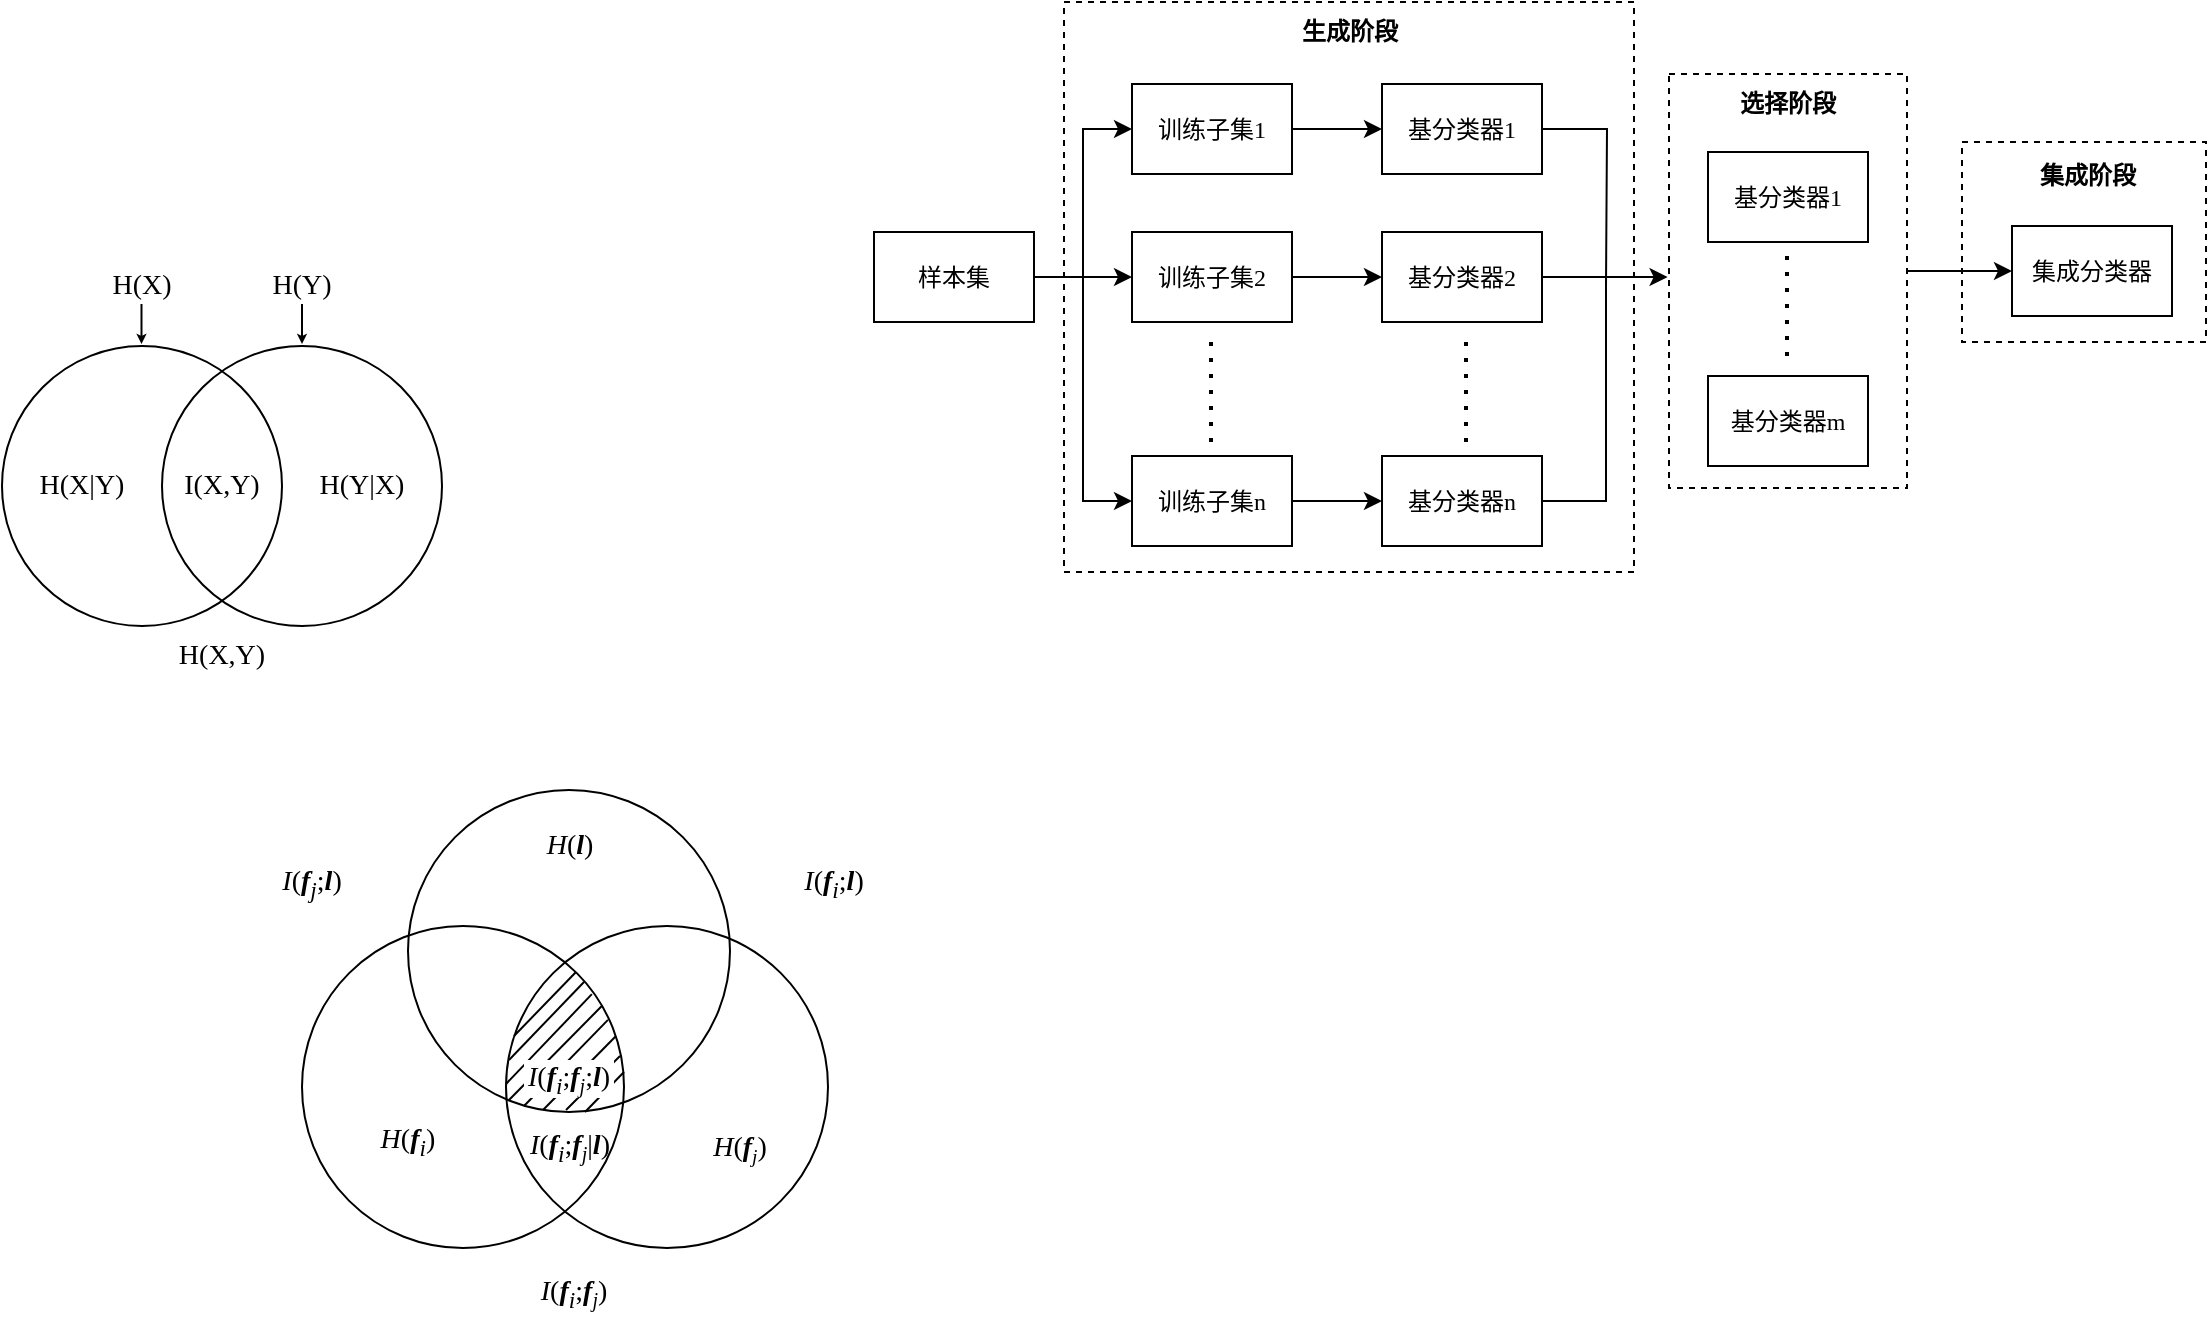<mxfile version="16.4.3" type="github">
  <diagram id="7g9A9BgDdWMdeKxBjJu2" name="Page-1">
    <mxGraphModel dx="1038" dy="579" grid="0" gridSize="10" guides="1" tooltips="1" connect="1" arrows="1" fold="1" page="0" pageScale="1" pageWidth="827" pageHeight="1169" math="0" shadow="0">
      <root>
        <mxCell id="0" />
        <mxCell id="1" parent="0" />
        <mxCell id="N56L63oEPhQaYUCGJgF1-35" value="" style="rounded=0;whiteSpace=wrap;html=1;fontFamily=Times New Roman;fontSize=12;dashed=1;" vertex="1" parent="1">
          <mxGeometry x="1100" y="108" width="122" height="100" as="geometry" />
        </mxCell>
        <mxCell id="N56L63oEPhQaYUCGJgF1-30" value="" style="rounded=0;whiteSpace=wrap;html=1;fontFamily=Times New Roman;fontSize=12;dashed=1;" vertex="1" parent="1">
          <mxGeometry x="651" y="38" width="285" height="285" as="geometry" />
        </mxCell>
        <mxCell id="N56L63oEPhQaYUCGJgF1-26" style="edgeStyle=orthogonalEdgeStyle;rounded=0;orthogonalLoop=1;jettySize=auto;html=1;entryX=0;entryY=0.5;entryDx=0;entryDy=0;fontFamily=Times New Roman;fontSize=12;" edge="1" parent="1" source="N56L63oEPhQaYUCGJgF1-21" target="N56L63oEPhQaYUCGJgF1-12">
          <mxGeometry relative="1" as="geometry">
            <Array as="points">
              <mxPoint x="1099" y="173" />
            </Array>
          </mxGeometry>
        </mxCell>
        <mxCell id="N56L63oEPhQaYUCGJgF1-21" value="" style="rounded=0;whiteSpace=wrap;html=1;fontFamily=Times New Roman;fontSize=12;dashed=1;" vertex="1" parent="1">
          <mxGeometry x="953.5" y="74" width="119" height="207" as="geometry" />
        </mxCell>
        <mxCell id="q_akoje34D1d-9LimHqc-17" value="" style="ellipse;whiteSpace=wrap;html=1;aspect=fixed;fillColor=none;" parent="1" vertex="1">
          <mxGeometry x="372" y="500" width="161" height="161" as="geometry" />
        </mxCell>
        <mxCell id="q_akoje34D1d-9LimHqc-16" value="" style="ellipse;whiteSpace=wrap;html=1;aspect=fixed;fillColor=none;" parent="1" vertex="1">
          <mxGeometry x="270" y="500" width="161" height="161" as="geometry" />
        </mxCell>
        <mxCell id="CO4AnY2mDWHyrc1pkmms-1" value="" style="ellipse;whiteSpace=wrap;html=1;aspect=fixed;fillColor=none;" parent="1" vertex="1">
          <mxGeometry x="120" y="210" width="140" height="140" as="geometry" />
        </mxCell>
        <mxCell id="CO4AnY2mDWHyrc1pkmms-3" value="" style="ellipse;whiteSpace=wrap;html=1;aspect=fixed;fillColor=none;" parent="1" vertex="1">
          <mxGeometry x="200" y="210" width="140" height="140" as="geometry" />
        </mxCell>
        <mxCell id="CO4AnY2mDWHyrc1pkmms-4" value="&lt;font face=&quot;Times New Roman&quot; style=&quot;font-size: 14px&quot;&gt;H(X|Y)&lt;/font&gt;" style="text;html=1;strokeColor=none;fillColor=none;align=center;verticalAlign=middle;whiteSpace=wrap;rounded=0;" parent="1" vertex="1">
          <mxGeometry x="130" y="265" width="60" height="30" as="geometry" />
        </mxCell>
        <mxCell id="CO4AnY2mDWHyrc1pkmms-5" value="&lt;font face=&quot;Times New Roman&quot; style=&quot;font-size: 14px&quot;&gt;I(X,Y)&lt;/font&gt;" style="text;html=1;strokeColor=none;fillColor=none;align=center;verticalAlign=middle;whiteSpace=wrap;rounded=0;" parent="1" vertex="1">
          <mxGeometry x="200" y="265" width="60" height="30" as="geometry" />
        </mxCell>
        <mxCell id="CO4AnY2mDWHyrc1pkmms-7" value="&lt;font face=&quot;Times New Roman&quot; style=&quot;font-size: 14px&quot;&gt;H(X)&lt;/font&gt;" style="text;html=1;strokeColor=none;fillColor=none;align=center;verticalAlign=middle;whiteSpace=wrap;rounded=0;" parent="1" vertex="1">
          <mxGeometry x="160" y="165" width="60" height="30" as="geometry" />
        </mxCell>
        <mxCell id="CO4AnY2mDWHyrc1pkmms-6" value="&lt;font face=&quot;Times New Roman&quot; style=&quot;font-size: 14px&quot;&gt;H(Y|X)&lt;/font&gt;" style="text;html=1;strokeColor=none;fillColor=none;align=center;verticalAlign=middle;whiteSpace=wrap;rounded=0;" parent="1" vertex="1">
          <mxGeometry x="270" y="265" width="60" height="30" as="geometry" />
        </mxCell>
        <mxCell id="CO4AnY2mDWHyrc1pkmms-8" value="&lt;font face=&quot;Times New Roman&quot; style=&quot;font-size: 14px&quot;&gt;H(Y)&lt;/font&gt;" style="text;html=1;strokeColor=none;fillColor=none;align=center;verticalAlign=middle;whiteSpace=wrap;rounded=0;" parent="1" vertex="1">
          <mxGeometry x="240" y="165" width="60" height="30" as="geometry" />
        </mxCell>
        <mxCell id="CO4AnY2mDWHyrc1pkmms-9" value="&lt;font face=&quot;Times New Roman&quot; style=&quot;font-size: 14px&quot;&gt;H(X,Y)&lt;/font&gt;" style="text;html=1;strokeColor=none;fillColor=none;align=center;verticalAlign=middle;whiteSpace=wrap;rounded=0;" parent="1" vertex="1">
          <mxGeometry x="200" y="350" width="60" height="30" as="geometry" />
        </mxCell>
        <mxCell id="CO4AnY2mDWHyrc1pkmms-11" value="" style="endArrow=classic;html=1;rounded=0;fontFamily=Times New Roman;fontSize=14;endSize=2;startSize=2;jumpSize=0;" parent="1" edge="1">
          <mxGeometry width="50" height="50" relative="1" as="geometry">
            <mxPoint x="189.75" y="189" as="sourcePoint" />
            <mxPoint x="189.75" y="209" as="targetPoint" />
            <Array as="points">
              <mxPoint x="189.75" y="209" />
            </Array>
          </mxGeometry>
        </mxCell>
        <mxCell id="CO4AnY2mDWHyrc1pkmms-12" value="" style="endArrow=classic;html=1;rounded=0;fontFamily=Times New Roman;fontSize=14;endSize=2;startSize=2;jumpSize=0;" parent="1" edge="1">
          <mxGeometry width="50" height="50" relative="1" as="geometry">
            <mxPoint x="270" y="189" as="sourcePoint" />
            <mxPoint x="270" y="209" as="targetPoint" />
            <Array as="points">
              <mxPoint x="270" y="209" />
            </Array>
          </mxGeometry>
        </mxCell>
        <mxCell id="q_akoje34D1d-9LimHqc-1" value="" style="ellipse;whiteSpace=wrap;html=1;aspect=fixed;fillColor=none;" parent="1" vertex="1">
          <mxGeometry x="323" y="432" width="161" height="161" as="geometry" />
        </mxCell>
        <mxCell id="q_akoje34D1d-9LimHqc-6" value="&lt;font face=&quot;Times New Roman&quot; style=&quot;font-size: 14px&quot;&gt;&lt;i&gt;H&lt;/i&gt;(&lt;b style=&quot;font-style: italic&quot;&gt;l&lt;/b&gt;)&lt;/font&gt;" style="text;html=1;strokeColor=none;fillColor=none;align=center;verticalAlign=middle;whiteSpace=wrap;rounded=0;" parent="1" vertex="1">
          <mxGeometry x="373.5" y="445" width="60" height="30" as="geometry" />
        </mxCell>
        <mxCell id="q_akoje34D1d-9LimHqc-7" value="&lt;font face=&quot;Times New Roman&quot; style=&quot;font-size: 14px&quot;&gt;&lt;i&gt;H&lt;/i&gt;(&lt;b style=&quot;font-style: italic&quot;&gt;f&lt;/b&gt;&lt;sub style=&quot;font-style: italic&quot;&gt;i&lt;/sub&gt;)&lt;/font&gt;" style="text;html=1;strokeColor=none;fillColor=none;align=center;verticalAlign=middle;whiteSpace=wrap;rounded=0;" parent="1" vertex="1">
          <mxGeometry x="293" y="593" width="60" height="30" as="geometry" />
        </mxCell>
        <mxCell id="q_akoje34D1d-9LimHqc-9" value="&lt;font face=&quot;Times New Roman&quot;&gt;&lt;span style=&quot;font-size: 14px&quot;&gt;&lt;i&gt;H&lt;/i&gt;(&lt;/span&gt;&lt;span style=&quot;font-style: italic ; font-weight: bold ; font-size: 14px&quot;&gt;f&lt;/span&gt;&lt;span style=&quot;font-style: italic ; font-size: 11.667px&quot;&gt;&lt;sub&gt;j&lt;/sub&gt;&lt;/span&gt;&lt;span style=&quot;font-size: 14px&quot;&gt;)&lt;/span&gt;&lt;/font&gt;" style="text;html=1;strokeColor=none;fillColor=none;align=center;verticalAlign=middle;whiteSpace=wrap;rounded=0;" parent="1" vertex="1">
          <mxGeometry x="459" y="596" width="60" height="30" as="geometry" />
        </mxCell>
        <mxCell id="q_akoje34D1d-9LimHqc-11" value="&lt;font face=&quot;Times New Roman&quot; style=&quot;font-size: 14px&quot;&gt;&lt;i&gt;I&lt;/i&gt;(&lt;b style=&quot;font-style: italic&quot;&gt;f&lt;/b&gt;&lt;sub style=&quot;font-style: italic&quot;&gt;i&lt;/sub&gt;;&lt;i style=&quot;font-weight: bold&quot;&gt;l&lt;/i&gt;)&lt;/font&gt;" style="text;html=1;strokeColor=none;fillColor=none;align=center;verticalAlign=middle;whiteSpace=wrap;rounded=0;" parent="1" vertex="1">
          <mxGeometry x="506" y="464" width="60" height="30" as="geometry" />
        </mxCell>
        <mxCell id="q_akoje34D1d-9LimHqc-12" value="&lt;font face=&quot;Times New Roman&quot; style=&quot;font-size: 14px&quot;&gt;&lt;i&gt;I&lt;/i&gt;(&lt;b style=&quot;font-style: italic&quot;&gt;f&lt;/b&gt;&lt;sub style=&quot;font-style: italic&quot;&gt;j&lt;/sub&gt;;&lt;i style=&quot;font-weight: bold&quot;&gt;l&lt;/i&gt;)&lt;/font&gt;" style="text;html=1;strokeColor=none;fillColor=none;align=center;verticalAlign=middle;whiteSpace=wrap;rounded=0;" parent="1" vertex="1">
          <mxGeometry x="245" y="464" width="60" height="30" as="geometry" />
        </mxCell>
        <mxCell id="q_akoje34D1d-9LimHqc-13" value="&lt;font face=&quot;Times New Roman&quot; style=&quot;font-size: 14px&quot;&gt;&lt;i&gt;I&lt;/i&gt;(&lt;b style=&quot;font-style: italic&quot;&gt;f&lt;/b&gt;&lt;sub style=&quot;font-style: italic&quot;&gt;i&lt;/sub&gt;;&lt;/font&gt;&lt;b style=&quot;font-family: &amp;#34;times new roman&amp;#34; ; font-size: 14px ; font-style: italic&quot;&gt;f&lt;/b&gt;&lt;sub style=&quot;font-family: &amp;#34;times new roman&amp;#34; ; font-style: italic&quot;&gt;j&lt;/sub&gt;&lt;font face=&quot;Times New Roman&quot; style=&quot;font-size: 14px&quot;&gt;)&lt;/font&gt;" style="text;html=1;strokeColor=none;fillColor=none;align=center;verticalAlign=middle;whiteSpace=wrap;rounded=0;" parent="1" vertex="1">
          <mxGeometry x="376" y="669" width="60" height="30" as="geometry" />
        </mxCell>
        <mxCell id="q_akoje34D1d-9LimHqc-15" value="&lt;font face=&quot;Times New Roman&quot; style=&quot;font-size: 14px&quot;&gt;&lt;i&gt;I&lt;/i&gt;(&lt;b style=&quot;font-style: italic&quot;&gt;f&lt;/b&gt;&lt;sub style=&quot;font-style: italic&quot;&gt;i&lt;/sub&gt;;&lt;/font&gt;&lt;b style=&quot;font-family: &amp;#34;times new roman&amp;#34; ; font-size: 14px ; font-style: italic&quot;&gt;f&lt;/b&gt;&lt;sub style=&quot;font-family: &amp;#34;times new roman&amp;#34; ; font-style: italic&quot;&gt;j&lt;/sub&gt;&lt;span style=&quot;font-family: &amp;#34;times new roman&amp;#34; ; font-size: 14px&quot;&gt;|&lt;/span&gt;&lt;i style=&quot;font-family: &amp;#34;times new roman&amp;#34; ; font-size: 14px ; font-weight: bold&quot;&gt;l&lt;/i&gt;&lt;font face=&quot;Times New Roman&quot; style=&quot;font-size: 14px&quot;&gt;)&lt;/font&gt;" style="text;html=1;strokeColor=none;fillColor=none;align=center;verticalAlign=middle;whiteSpace=wrap;rounded=0;" parent="1" vertex="1">
          <mxGeometry x="364.5" y="596" width="78" height="30" as="geometry" />
        </mxCell>
        <mxCell id="q_akoje34D1d-9LimHqc-21" value="" style="endArrow=none;html=1;rounded=0;sketch=0;hachureGap=4;fontFamily=Architects Daughter;fontSource=https%3A%2F%2Ffonts.googleapis.com%2Fcss%3Ffamily%3DArchitects%2BDaughter;fontSize=16;startSize=14;endSize=14;sourcePerimeterSpacing=8;targetPerimeterSpacing=8;curved=1;" parent="1" edge="1">
          <mxGeometry width="50" height="50" relative="1" as="geometry">
            <mxPoint x="376" y="555" as="sourcePoint" />
            <mxPoint x="407" y="523" as="targetPoint" />
          </mxGeometry>
        </mxCell>
        <mxCell id="q_akoje34D1d-9LimHqc-22" value="" style="endArrow=none;html=1;rounded=0;sketch=0;hachureGap=4;fontFamily=Architects Daughter;fontSource=https%3A%2F%2Ffonts.googleapis.com%2Fcss%3Ffamily%3DArchitects%2BDaughter;fontSize=16;startSize=14;endSize=14;sourcePerimeterSpacing=8;targetPerimeterSpacing=8;curved=1;" parent="1" edge="1">
          <mxGeometry width="50" height="50" relative="1" as="geometry">
            <mxPoint x="373.5" y="567" as="sourcePoint" />
            <mxPoint x="411" y="528" as="targetPoint" />
          </mxGeometry>
        </mxCell>
        <mxCell id="q_akoje34D1d-9LimHqc-23" value="" style="endArrow=none;html=1;rounded=0;sketch=0;hachureGap=4;fontFamily=Architects Daughter;fontSource=https%3A%2F%2Ffonts.googleapis.com%2Fcss%3Ffamily%3DArchitects%2BDaughter;fontSize=16;startSize=14;endSize=14;sourcePerimeterSpacing=8;targetPerimeterSpacing=8;curved=1;entryX=0.571;entryY=0.634;entryDx=0;entryDy=0;entryPerimeter=0;" parent="1" target="q_akoje34D1d-9LimHqc-1" edge="1">
          <mxGeometry width="50" height="50" relative="1" as="geometry">
            <mxPoint x="372" y="579" as="sourcePoint" />
            <mxPoint x="403" y="547.0" as="targetPoint" />
          </mxGeometry>
        </mxCell>
        <mxCell id="q_akoje34D1d-9LimHqc-24" value="" style="endArrow=none;html=1;rounded=0;sketch=0;hachureGap=4;fontFamily=Architects Daughter;fontSource=https%3A%2F%2Ffonts.googleapis.com%2Fcss%3Ffamily%3DArchitects%2BDaughter;fontSize=16;startSize=14;endSize=14;sourcePerimeterSpacing=8;targetPerimeterSpacing=8;curved=1;entryX=0.602;entryY=0.677;entryDx=0;entryDy=0;entryPerimeter=0;" parent="1" edge="1">
          <mxGeometry width="50" height="50" relative="1" as="geometry">
            <mxPoint x="373.5" y="587" as="sourcePoint" />
            <mxPoint x="419.922" y="539.997" as="targetPoint" />
          </mxGeometry>
        </mxCell>
        <mxCell id="q_akoje34D1d-9LimHqc-25" value="" style="endArrow=none;html=1;rounded=0;sketch=0;hachureGap=4;fontFamily=Architects Daughter;fontSource=https%3A%2F%2Ffonts.googleapis.com%2Fcss%3Ffamily%3DArchitects%2BDaughter;fontSize=16;startSize=14;endSize=14;sourcePerimeterSpacing=8;targetPerimeterSpacing=8;curved=1;entryX=0.621;entryY=0.714;entryDx=0;entryDy=0;entryPerimeter=0;" parent="1" target="q_akoje34D1d-9LimHqc-1" edge="1">
          <mxGeometry width="50" height="50" relative="1" as="geometry">
            <mxPoint x="381" y="590" as="sourcePoint" />
            <mxPoint x="412" y="558.0" as="targetPoint" />
          </mxGeometry>
        </mxCell>
        <mxCell id="q_akoje34D1d-9LimHqc-26" value="" style="endArrow=none;html=1;rounded=0;sketch=0;hachureGap=4;fontFamily=Architects Daughter;fontSource=https%3A%2F%2Ffonts.googleapis.com%2Fcss%3Ffamily%3DArchitects%2BDaughter;fontSize=16;startSize=14;endSize=14;sourcePerimeterSpacing=8;targetPerimeterSpacing=8;curved=1;entryX=0.646;entryY=0.77;entryDx=0;entryDy=0;entryPerimeter=0;" parent="1" edge="1">
          <mxGeometry width="50" height="50" relative="1" as="geometry">
            <mxPoint x="390.5" y="592" as="sourcePoint" />
            <mxPoint x="427.006" y="554.97" as="targetPoint" />
          </mxGeometry>
        </mxCell>
        <mxCell id="q_akoje34D1d-9LimHqc-27" value="" style="endArrow=none;html=1;rounded=0;sketch=0;hachureGap=4;fontFamily=Architects Daughter;fontSource=https%3A%2F%2Ffonts.googleapis.com%2Fcss%3Ffamily%3DArchitects%2BDaughter;fontSize=16;startSize=14;endSize=14;sourcePerimeterSpacing=8;targetPerimeterSpacing=8;curved=1;" parent="1" edge="1">
          <mxGeometry width="50" height="50" relative="1" as="geometry">
            <mxPoint x="402" y="592" as="sourcePoint" />
            <mxPoint x="429" y="565" as="targetPoint" />
          </mxGeometry>
        </mxCell>
        <mxCell id="q_akoje34D1d-9LimHqc-28" value="" style="endArrow=none;html=1;rounded=0;sketch=0;hachureGap=4;fontFamily=Architects Daughter;fontSource=https%3A%2F%2Ffonts.googleapis.com%2Fcss%3Ffamily%3DArchitects%2BDaughter;fontSize=16;startSize=14;endSize=14;sourcePerimeterSpacing=8;targetPerimeterSpacing=8;curved=1;" parent="1" edge="1">
          <mxGeometry width="50" height="50" relative="1" as="geometry">
            <mxPoint x="411.5" y="593" as="sourcePoint" />
            <mxPoint x="431" y="573" as="targetPoint" />
          </mxGeometry>
        </mxCell>
        <mxCell id="q_akoje34D1d-9LimHqc-14" value="&lt;font face=&quot;Times New Roman&quot; style=&quot;font-size: 14px&quot;&gt;&lt;i&gt;I&lt;/i&gt;(&lt;b style=&quot;font-style: italic&quot;&gt;f&lt;/b&gt;&lt;sub style=&quot;font-style: italic&quot;&gt;i&lt;/sub&gt;;&lt;/font&gt;&lt;b style=&quot;font-family: &amp;#34;times new roman&amp;#34; ; font-size: 14px ; font-style: italic&quot;&gt;f&lt;/b&gt;&lt;sub style=&quot;font-family: &amp;#34;times new roman&amp;#34; ; font-style: italic&quot;&gt;j&lt;/sub&gt;&lt;span style=&quot;font-family: &amp;#34;times new roman&amp;#34; ; font-size: 14px&quot;&gt;;&lt;/span&gt;&lt;i style=&quot;font-family: &amp;#34;times new roman&amp;#34; ; font-size: 14px ; font-weight: bold&quot;&gt;l&lt;/i&gt;&lt;font face=&quot;Times New Roman&quot; style=&quot;font-size: 14px&quot;&gt;)&lt;/font&gt;" style="text;html=1;strokeColor=none;fillColor=default;align=center;verticalAlign=middle;whiteSpace=wrap;rounded=0;" parent="1" vertex="1">
          <mxGeometry x="381" y="567" width="45" height="19" as="geometry" />
        </mxCell>
        <mxCell id="N56L63oEPhQaYUCGJgF1-28" style="edgeStyle=orthogonalEdgeStyle;rounded=0;orthogonalLoop=1;jettySize=auto;html=1;fontFamily=Times New Roman;fontSize=12;startArrow=none;startFill=0;endArrow=none;endFill=0;" edge="1" parent="1" source="N56L63oEPhQaYUCGJgF1-2">
          <mxGeometry relative="1" as="geometry">
            <mxPoint x="922" y="180" as="targetPoint" />
          </mxGeometry>
        </mxCell>
        <mxCell id="N56L63oEPhQaYUCGJgF1-2" value="&lt;font face=&quot;Times New Roman&quot; style=&quot;font-size: 12px&quot;&gt;基分类器1&lt;/font&gt;" style="rounded=0;whiteSpace=wrap;html=1;" vertex="1" parent="1">
          <mxGeometry x="810" y="79" width="80" height="45" as="geometry" />
        </mxCell>
        <mxCell id="N56L63oEPhQaYUCGJgF1-13" value="" style="edgeStyle=orthogonalEdgeStyle;rounded=0;orthogonalLoop=1;jettySize=auto;html=1;fontFamily=Times New Roman;fontSize=12;" edge="1" parent="1" source="N56L63oEPhQaYUCGJgF1-3" target="N56L63oEPhQaYUCGJgF1-5">
          <mxGeometry relative="1" as="geometry" />
        </mxCell>
        <mxCell id="N56L63oEPhQaYUCGJgF1-15" style="edgeStyle=orthogonalEdgeStyle;rounded=0;orthogonalLoop=1;jettySize=auto;html=1;entryX=0;entryY=0.5;entryDx=0;entryDy=0;fontFamily=Times New Roman;fontSize=12;" edge="1" parent="1" source="N56L63oEPhQaYUCGJgF1-3" target="N56L63oEPhQaYUCGJgF1-4">
          <mxGeometry relative="1" as="geometry" />
        </mxCell>
        <mxCell id="N56L63oEPhQaYUCGJgF1-16" style="edgeStyle=orthogonalEdgeStyle;rounded=0;orthogonalLoop=1;jettySize=auto;html=1;entryX=0;entryY=0.5;entryDx=0;entryDy=0;fontFamily=Times New Roman;fontSize=12;" edge="1" parent="1" source="N56L63oEPhQaYUCGJgF1-3" target="N56L63oEPhQaYUCGJgF1-6">
          <mxGeometry relative="1" as="geometry" />
        </mxCell>
        <mxCell id="N56L63oEPhQaYUCGJgF1-3" value="&lt;font face=&quot;Times New Roman&quot; style=&quot;font-size: 12px&quot;&gt;样本集&lt;/font&gt;" style="rounded=0;whiteSpace=wrap;html=1;" vertex="1" parent="1">
          <mxGeometry x="556" y="153" width="80" height="45" as="geometry" />
        </mxCell>
        <mxCell id="N56L63oEPhQaYUCGJgF1-18" value="" style="edgeStyle=orthogonalEdgeStyle;rounded=0;orthogonalLoop=1;jettySize=auto;html=1;fontFamily=Times New Roman;fontSize=12;" edge="1" parent="1" source="N56L63oEPhQaYUCGJgF1-4" target="N56L63oEPhQaYUCGJgF1-2">
          <mxGeometry relative="1" as="geometry" />
        </mxCell>
        <mxCell id="N56L63oEPhQaYUCGJgF1-4" value="&lt;font face=&quot;Times New Roman&quot; style=&quot;font-size: 12px&quot;&gt;训练子集1&lt;/font&gt;" style="rounded=0;whiteSpace=wrap;html=1;" vertex="1" parent="1">
          <mxGeometry x="685" y="79" width="80" height="45" as="geometry" />
        </mxCell>
        <mxCell id="N56L63oEPhQaYUCGJgF1-19" value="" style="edgeStyle=orthogonalEdgeStyle;rounded=0;orthogonalLoop=1;jettySize=auto;html=1;fontFamily=Times New Roman;fontSize=12;" edge="1" parent="1" source="N56L63oEPhQaYUCGJgF1-5" target="N56L63oEPhQaYUCGJgF1-7">
          <mxGeometry relative="1" as="geometry" />
        </mxCell>
        <mxCell id="N56L63oEPhQaYUCGJgF1-5" value="&lt;font face=&quot;Times New Roman&quot; style=&quot;font-size: 12px&quot;&gt;训练子集2&lt;/font&gt;" style="rounded=0;whiteSpace=wrap;html=1;" vertex="1" parent="1">
          <mxGeometry x="685" y="153" width="80" height="45" as="geometry" />
        </mxCell>
        <mxCell id="N56L63oEPhQaYUCGJgF1-20" value="" style="edgeStyle=orthogonalEdgeStyle;rounded=0;orthogonalLoop=1;jettySize=auto;html=1;fontFamily=Times New Roman;fontSize=12;" edge="1" parent="1" source="N56L63oEPhQaYUCGJgF1-6" target="N56L63oEPhQaYUCGJgF1-8">
          <mxGeometry relative="1" as="geometry" />
        </mxCell>
        <mxCell id="N56L63oEPhQaYUCGJgF1-6" value="&lt;font face=&quot;Times New Roman&quot; style=&quot;font-size: 12px&quot;&gt;训练子集n&lt;/font&gt;" style="rounded=0;whiteSpace=wrap;html=1;" vertex="1" parent="1">
          <mxGeometry x="685" y="265" width="80" height="45" as="geometry" />
        </mxCell>
        <mxCell id="N56L63oEPhQaYUCGJgF1-25" style="edgeStyle=orthogonalEdgeStyle;rounded=0;orthogonalLoop=1;jettySize=auto;html=1;fontFamily=Times New Roman;fontSize=12;" edge="1" parent="1" source="N56L63oEPhQaYUCGJgF1-7">
          <mxGeometry relative="1" as="geometry">
            <mxPoint x="952.8" y="175.5" as="targetPoint" />
          </mxGeometry>
        </mxCell>
        <mxCell id="N56L63oEPhQaYUCGJgF1-7" value="&lt;font face=&quot;Times New Roman&quot; style=&quot;font-size: 12px&quot;&gt;基分类器2&lt;/font&gt;" style="rounded=0;whiteSpace=wrap;html=1;" vertex="1" parent="1">
          <mxGeometry x="810" y="153" width="80" height="45" as="geometry" />
        </mxCell>
        <mxCell id="N56L63oEPhQaYUCGJgF1-29" style="edgeStyle=orthogonalEdgeStyle;rounded=0;orthogonalLoop=1;jettySize=auto;html=1;fontFamily=Times New Roman;fontSize=12;startArrow=none;startFill=0;endArrow=none;endFill=0;" edge="1" parent="1" source="N56L63oEPhQaYUCGJgF1-8">
          <mxGeometry relative="1" as="geometry">
            <mxPoint x="922.0" y="175" as="targetPoint" />
            <Array as="points">
              <mxPoint x="922" y="288" />
            </Array>
          </mxGeometry>
        </mxCell>
        <mxCell id="N56L63oEPhQaYUCGJgF1-8" value="&lt;font face=&quot;Times New Roman&quot; style=&quot;font-size: 12px&quot;&gt;基分类器n&lt;/font&gt;" style="rounded=0;whiteSpace=wrap;html=1;" vertex="1" parent="1">
          <mxGeometry x="810" y="265" width="80" height="45" as="geometry" />
        </mxCell>
        <mxCell id="N56L63oEPhQaYUCGJgF1-9" value="&lt;font face=&quot;Times New Roman&quot; style=&quot;font-size: 12px&quot;&gt;基分类器1&lt;/font&gt;" style="rounded=0;whiteSpace=wrap;html=1;" vertex="1" parent="1">
          <mxGeometry x="973" y="113" width="80" height="45" as="geometry" />
        </mxCell>
        <mxCell id="N56L63oEPhQaYUCGJgF1-11" value="&lt;font face=&quot;Times New Roman&quot; style=&quot;font-size: 12px&quot;&gt;基分类器m&lt;/font&gt;" style="rounded=0;whiteSpace=wrap;html=1;" vertex="1" parent="1">
          <mxGeometry x="973" y="225" width="80" height="45" as="geometry" />
        </mxCell>
        <mxCell id="N56L63oEPhQaYUCGJgF1-12" value="&lt;font face=&quot;Times New Roman&quot; style=&quot;font-size: 12px&quot;&gt;集成分类器&lt;/font&gt;" style="rounded=0;whiteSpace=wrap;html=1;" vertex="1" parent="1">
          <mxGeometry x="1125" y="150" width="80" height="45" as="geometry" />
        </mxCell>
        <mxCell id="N56L63oEPhQaYUCGJgF1-32" value="&lt;b&gt;生成阶段&lt;/b&gt;" style="text;html=1;strokeColor=none;fillColor=none;align=center;verticalAlign=middle;whiteSpace=wrap;rounded=0;dashed=1;fontFamily=Times New Roman;fontSize=12;" vertex="1" parent="1">
          <mxGeometry x="763.5" y="38" width="60" height="30" as="geometry" />
        </mxCell>
        <mxCell id="N56L63oEPhQaYUCGJgF1-33" value="&lt;b&gt;选择阶段&lt;/b&gt;" style="text;html=1;strokeColor=none;fillColor=none;align=center;verticalAlign=middle;whiteSpace=wrap;rounded=0;dashed=1;fontFamily=Times New Roman;fontSize=12;" vertex="1" parent="1">
          <mxGeometry x="983" y="74" width="60" height="30" as="geometry" />
        </mxCell>
        <mxCell id="N56L63oEPhQaYUCGJgF1-34" value="&lt;b&gt;集成阶段&lt;/b&gt;" style="text;html=1;strokeColor=none;fillColor=none;align=center;verticalAlign=middle;whiteSpace=wrap;rounded=0;dashed=1;fontFamily=Times New Roman;fontSize=12;" vertex="1" parent="1">
          <mxGeometry x="1132.5" y="110" width="60" height="30" as="geometry" />
        </mxCell>
        <mxCell id="N56L63oEPhQaYUCGJgF1-36" value="" style="endArrow=none;dashed=1;html=1;dashPattern=1 3;strokeWidth=2;rounded=0;fontFamily=Times New Roman;fontSize=12;" edge="1" parent="1">
          <mxGeometry width="50" height="50" relative="1" as="geometry">
            <mxPoint x="852" y="258" as="sourcePoint" />
            <mxPoint x="852" y="208" as="targetPoint" />
          </mxGeometry>
        </mxCell>
        <mxCell id="N56L63oEPhQaYUCGJgF1-38" value="" style="endArrow=none;dashed=1;html=1;dashPattern=1 3;strokeWidth=2;rounded=0;fontFamily=Times New Roman;fontSize=12;" edge="1" parent="1">
          <mxGeometry width="50" height="50" relative="1" as="geometry">
            <mxPoint x="724.5" y="258" as="sourcePoint" />
            <mxPoint x="724.5" y="208" as="targetPoint" />
          </mxGeometry>
        </mxCell>
        <mxCell id="N56L63oEPhQaYUCGJgF1-39" value="" style="endArrow=none;dashed=1;html=1;dashPattern=1 3;strokeWidth=2;rounded=0;fontFamily=Times New Roman;fontSize=12;" edge="1" parent="1">
          <mxGeometry width="50" height="50" relative="1" as="geometry">
            <mxPoint x="1012.5" y="215" as="sourcePoint" />
            <mxPoint x="1012.5" y="165" as="targetPoint" />
          </mxGeometry>
        </mxCell>
      </root>
    </mxGraphModel>
  </diagram>
</mxfile>
